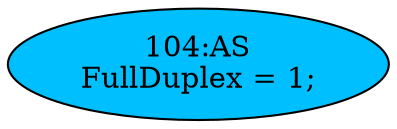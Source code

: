 strict digraph "" {
	node [label="\N"];
	"104:AS"	 [ast="<pyverilog.vparser.ast.Assign object at 0x7fdff6fbc910>",
		def_var="['FullDuplex']",
		fillcolor=deepskyblue,
		label="104:AS
FullDuplex = 1;",
		statements="[]",
		style=filled,
		typ=Assign,
		use_var="[]"];
}
